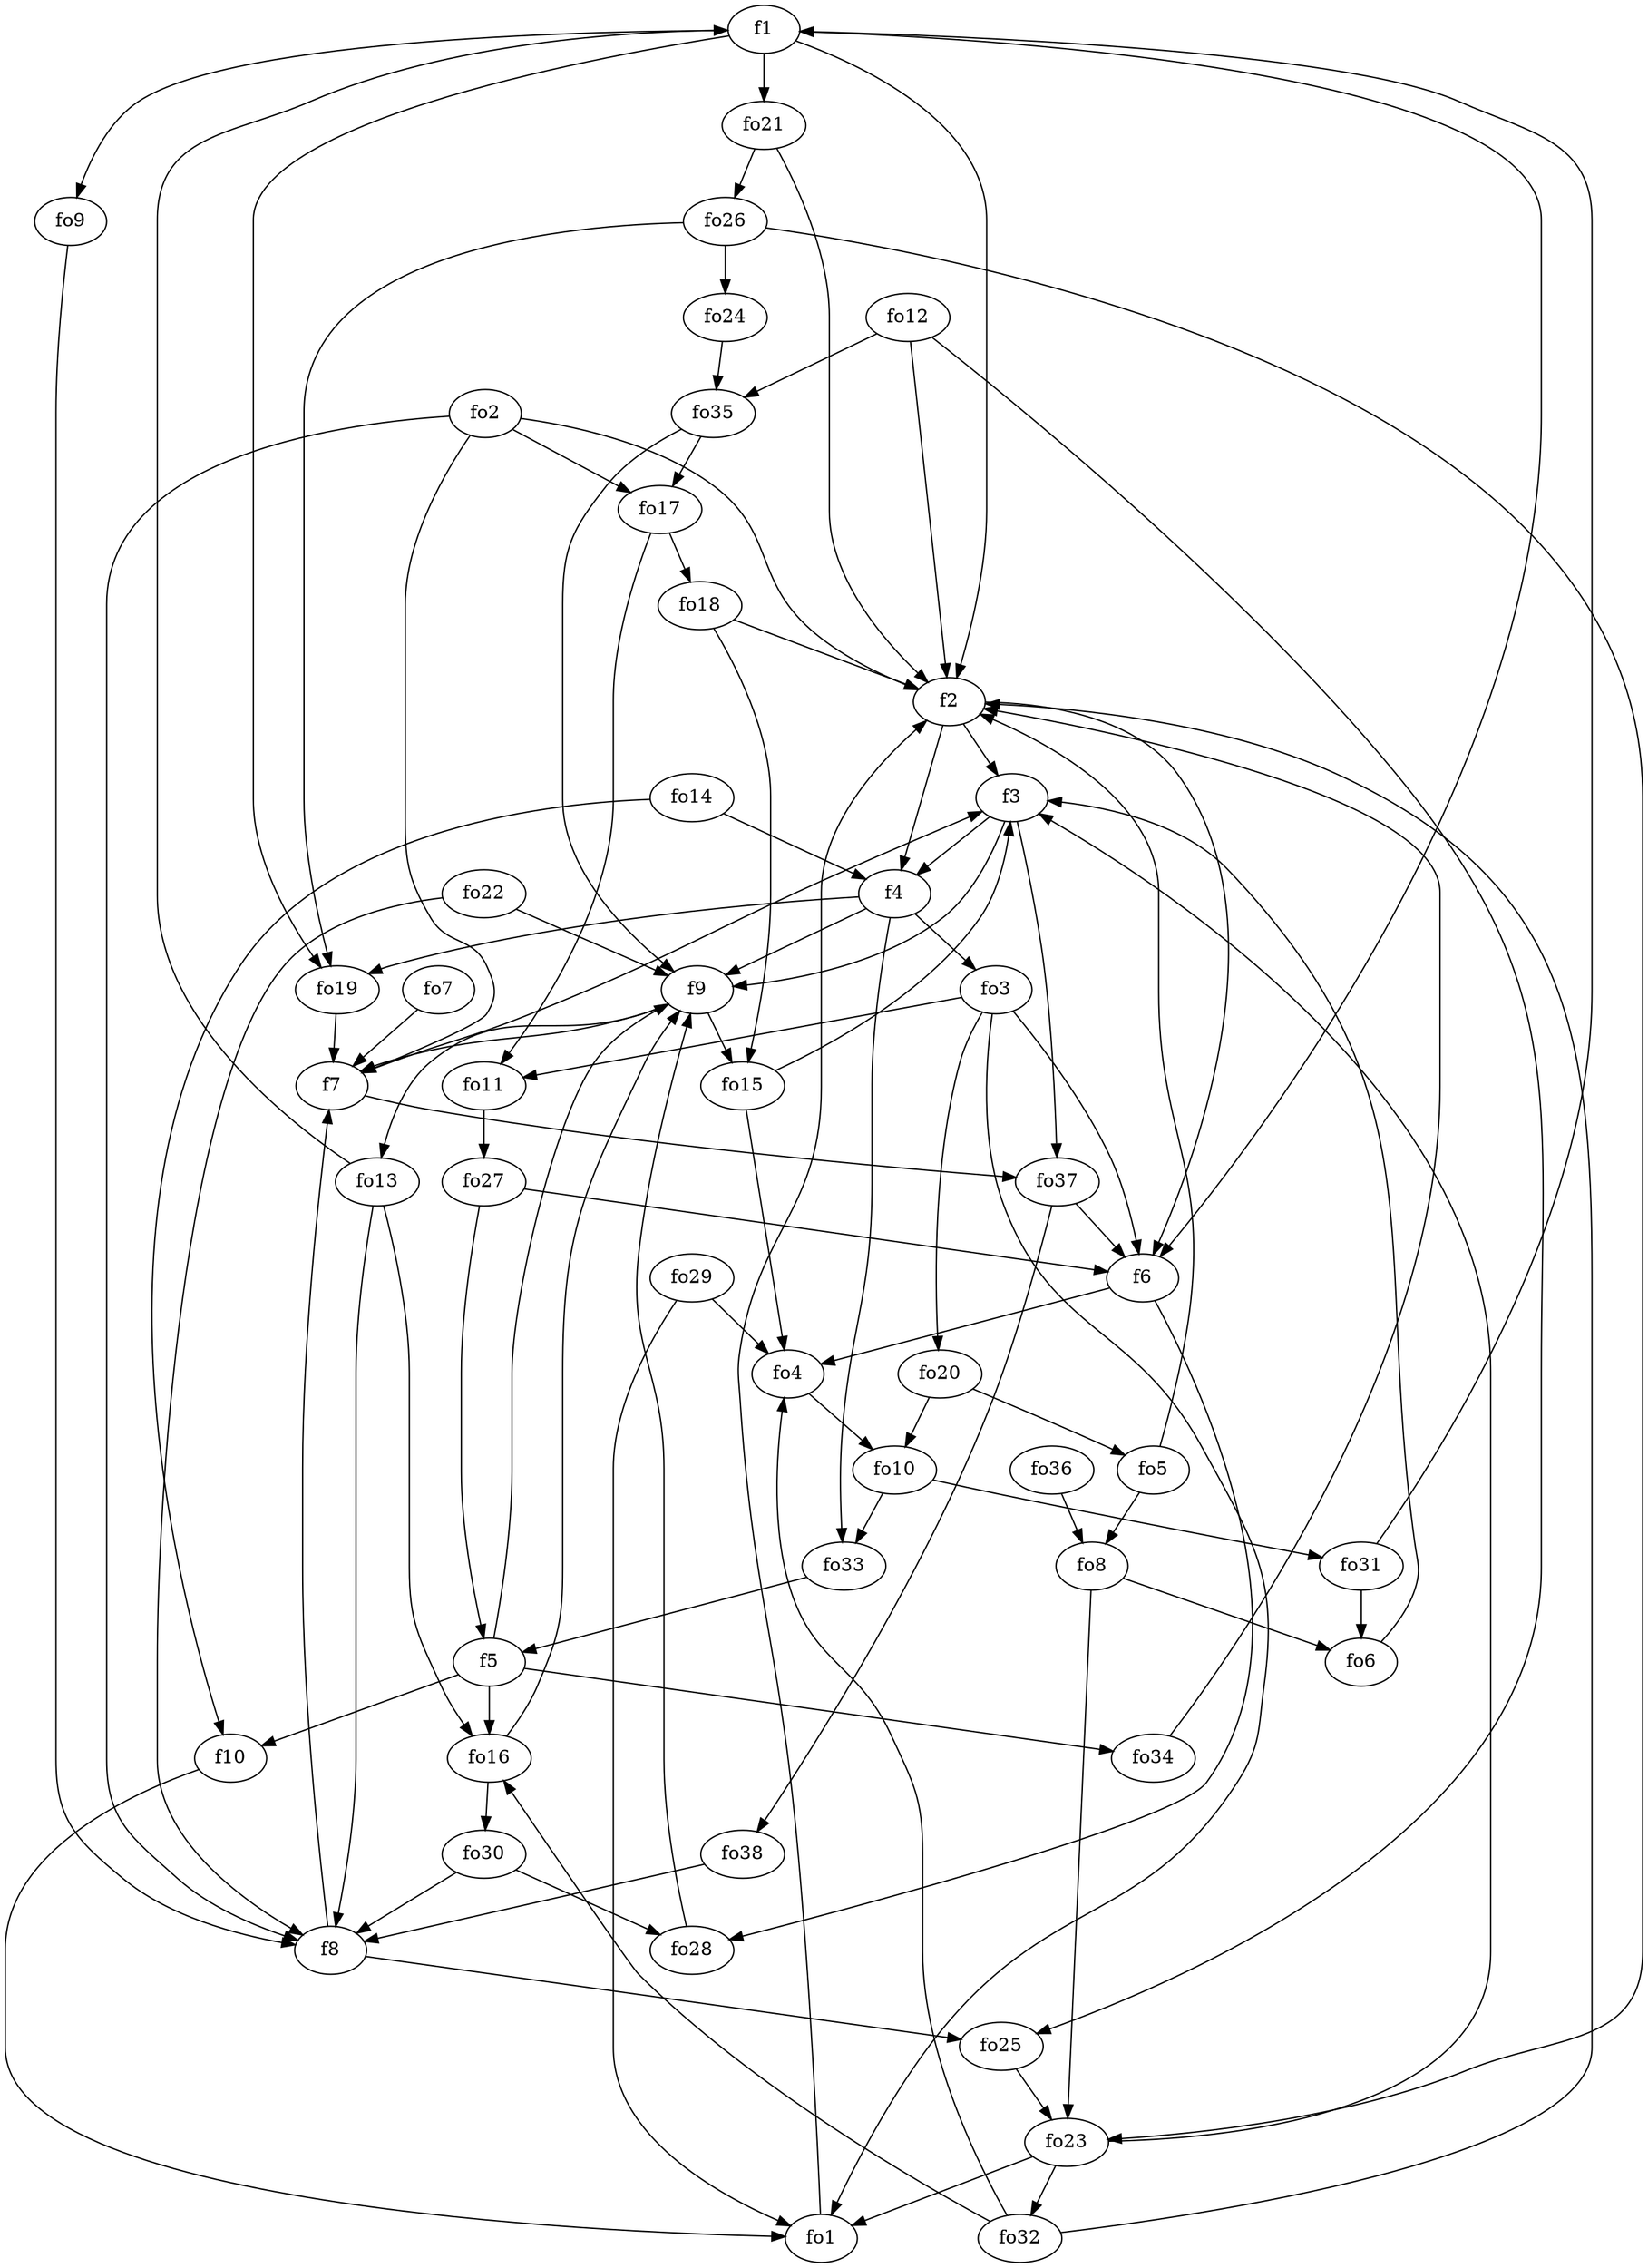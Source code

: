 strict digraph  {
f1;
f2;
f3;
f4;
f5;
f6;
f7;
f8;
f9;
f10;
fo1;
fo2;
fo3;
fo4;
fo5;
fo6;
fo7;
fo8;
fo9;
fo10;
fo11;
fo12;
fo13;
fo14;
fo15;
fo16;
fo17;
fo18;
fo19;
fo20;
fo21;
fo22;
fo23;
fo24;
fo25;
fo26;
fo27;
fo28;
fo29;
fo30;
fo31;
fo32;
fo33;
fo34;
fo35;
fo36;
fo37;
fo38;
f1 -> f2  [weight=2];
f1 -> f6  [weight=2];
f1 -> fo9  [weight=2];
f1 -> fo19  [weight=2];
f1 -> fo21  [weight=2];
f2 -> f3  [weight=2];
f2 -> f4  [weight=2];
f2 -> f6  [weight=2];
f3 -> fo37  [weight=2];
f3 -> f4  [weight=2];
f3 -> f9  [weight=2];
f4 -> fo3  [weight=2];
f4 -> fo33  [weight=2];
f4 -> f9  [weight=2];
f4 -> fo19  [weight=2];
f5 -> fo16  [weight=2];
f5 -> f9  [weight=2];
f5 -> fo34  [weight=2];
f5 -> f10  [weight=2];
f6 -> fo28  [weight=2];
f6 -> fo4  [weight=2];
f7 -> fo37  [weight=2];
f7 -> f3  [weight=2];
f8 -> fo25  [weight=2];
f8 -> f7  [weight=2];
f9 -> fo13  [weight=2];
f9 -> fo15  [weight=2];
f9 -> f7  [weight=2];
f10 -> fo1  [weight=2];
fo1 -> f2  [weight=2];
fo2 -> f2  [weight=2];
fo2 -> fo17  [weight=2];
fo2 -> f8  [weight=2];
fo2 -> f7  [weight=2];
fo3 -> fo1  [weight=2];
fo3 -> fo20  [weight=2];
fo3 -> f6  [weight=2];
fo3 -> fo11  [weight=2];
fo4 -> fo10  [weight=2];
fo5 -> f2  [weight=2];
fo5 -> fo8  [weight=2];
fo6 -> f3  [weight=2];
fo7 -> f7  [weight=2];
fo8 -> fo23  [weight=2];
fo8 -> fo6  [weight=2];
fo9 -> f8  [weight=2];
fo10 -> fo33  [weight=2];
fo10 -> fo31  [weight=2];
fo11 -> fo27  [weight=2];
fo12 -> fo35  [weight=2];
fo12 -> fo25  [weight=2];
fo12 -> f2  [weight=2];
fo13 -> f1  [weight=2];
fo13 -> f8  [weight=2];
fo13 -> fo16  [weight=2];
fo14 -> f10  [weight=2];
fo14 -> f4  [weight=2];
fo15 -> f3  [weight=2];
fo15 -> fo4  [weight=2];
fo16 -> f9  [weight=2];
fo16 -> fo30  [weight=2];
fo17 -> fo11  [weight=2];
fo17 -> fo18  [weight=2];
fo18 -> f2  [weight=2];
fo18 -> fo15  [weight=2];
fo19 -> f7  [weight=2];
fo20 -> fo5  [weight=2];
fo20 -> fo10  [weight=2];
fo21 -> f2  [weight=2];
fo21 -> fo26  [weight=2];
fo22 -> f8  [weight=2];
fo22 -> f9  [weight=2];
fo23 -> f3  [weight=2];
fo23 -> fo32  [weight=2];
fo23 -> fo1  [weight=2];
fo24 -> fo35  [weight=2];
fo25 -> fo23  [weight=2];
fo26 -> fo19  [weight=2];
fo26 -> fo24  [weight=2];
fo26 -> fo23  [weight=2];
fo27 -> f6  [weight=2];
fo27 -> f5  [weight=2];
fo28 -> f9  [weight=2];
fo29 -> fo1  [weight=2];
fo29 -> fo4  [weight=2];
fo30 -> f8  [weight=2];
fo30 -> fo28  [weight=2];
fo31 -> f1  [weight=2];
fo31 -> fo6  [weight=2];
fo32 -> fo4  [weight=2];
fo32 -> fo16  [weight=2];
fo32 -> f2  [weight=2];
fo33 -> f5  [weight=2];
fo34 -> f2  [weight=2];
fo35 -> f9  [weight=2];
fo35 -> fo17  [weight=2];
fo36 -> fo8  [weight=2];
fo37 -> fo38  [weight=2];
fo37 -> f6  [weight=2];
fo38 -> f8  [weight=2];
}
